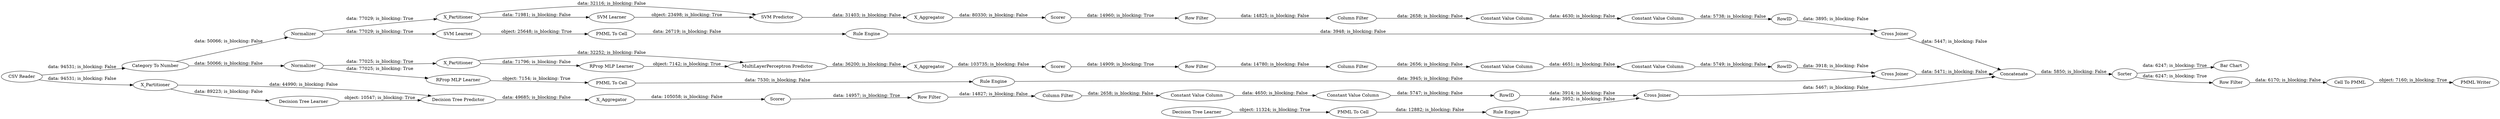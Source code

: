 digraph {
	"-3336549256426843088_2" [label=X_Partitioner]
	"-3336549256426843088_31" [label="RProp MLP Learner"]
	"4384552727378950076_62" [label="CSV Reader"]
	"-8465889603542516794_32" [label="SVM Predictor"]
	"4384552727378950076_60" [label=Concatenate]
	"-3336549256426843088_7" [label=X_Aggregator]
	"-2281679964039313572_294" [label="Column Filter"]
	"-4161064334973927188_290" [label="Constant Value Column"]
	"-8465889603542516794_7" [label=X_Aggregator]
	"-2281679964039313572_293" [label=RowID]
	"-8465889603542516794_41" [label=Scorer]
	"-8465889603542516794_40" [label=Normalizer]
	"-1401044474675073444_34" [label="PMML To Cell"]
	"-4161064334973927188_294" [label="Column Filter"]
	"4384552727378950076_59" [label="Bar Chart"]
	"-8465889603542516794_39" [label="Cross Joiner"]
	"4384552727378950076_52" [label=Sorter]
	"-2281679964039313572_290" [label="Constant Value Column"]
	"-1401044474675073444_35" [label="Rule Engine"]
	"-8465889603542516794_2" [label=X_Partitioner]
	"-919122175474934016_31" [label="Decision Tree Learner"]
	"-919122175474934016_38" [label="Cross Joiner"]
	"-4161064334973927188_292" [label="Constant Value Column"]
	"-1450962471133341385_33" [label="Decision Tree Learner"]
	"4384552727378950076_53" [label="Row Filter"]
	"-919122175474934016_2" [label=X_Partitioner]
	"-2281679964039313572_292" [label="Constant Value Column"]
	"-919122175474934016_7" [label=X_Aggregator]
	"-919122175474934016_39" [label=Scorer]
	"4384552727378950076_61" [label="PMML Writer"]
	"-8465889603542516794_31" [label="SVM Learner"]
	"-3336549256426843088_32" [label="MultiLayerPerceptron Predictor"]
	"-8357807886001922477_292" [label="Constant Value Column"]
	"-8357807886001922477_293" [label=RowID]
	"-2281679964039313572_9" [label="Row Filter"]
	"-4161064334973927188_9" [label="Row Filter"]
	"-1450962471133341385_34" [label="Rule Engine"]
	"-3336549256426843088_39" [label=Normalizer]
	"-8357807886001922477_294" [label="Column Filter"]
	"-8357807886001922477_9" [label="Row Filter"]
	"-1401044474675073444_33" [label="SVM Learner"]
	"4384552727378950076_54" [label="Cell To PMML"]
	"-1450962471133341385_28" [label="PMML To Cell"]
	"4567343590609941900_22" [label="PMML To Cell"]
	"4567343590609941900_35" [label="RProp MLP Learner"]
	"4567343590609941900_34" [label="Rule Engine"]
	"-8357807886001922477_290" [label="Constant Value Column"]
	"-3336549256426843088_40" [label=Scorer]
	"-919122175474934016_32" [label="Decision Tree Predictor"]
	"-3336549256426843088_38" [label="Cross Joiner"]
	"-4161064334973927188_293" [label=RowID]
	"4384552727378950076_58" [label="Category To Number"]
	"4384552727378950076_60" -> "4384552727378950076_52" [label="data: 5850; is_blocking: False"]
	"-3336549256426843088_39" -> "-3336549256426843088_2" [label="data: 77025; is_blocking: True"]
	"4384552727378950076_58" -> "-3336549256426843088_39" [label="data: 50066; is_blocking: False"]
	"-1450962471133341385_34" -> "-919122175474934016_38" [label="data: 3952; is_blocking: False"]
	"-2281679964039313572_294" -> "-2281679964039313572_290" [label="data: 2658; is_blocking: False"]
	"-8357807886001922477_9" -> "-8357807886001922477_294" [label="data: 14825; is_blocking: False"]
	"-919122175474934016_2" -> "-919122175474934016_32" [label="data: 44990; is_blocking: False"]
	"-919122175474934016_2" -> "-919122175474934016_31" [label="data: 89223; is_blocking: False"]
	"-919122175474934016_7" -> "-919122175474934016_39" [label="data: 105058; is_blocking: False"]
	"-3336549256426843088_31" -> "-3336549256426843088_32" [label="object: 7142; is_blocking: True"]
	"-8465889603542516794_2" -> "-8465889603542516794_31" [label="data: 71981; is_blocking: False"]
	"-8357807886001922477_292" -> "-8357807886001922477_293" [label="data: 5738; is_blocking: False"]
	"-4161064334973927188_9" -> "-4161064334973927188_294" [label="data: 14780; is_blocking: False"]
	"4567343590609941900_35" -> "4567343590609941900_22" [label="object: 7154; is_blocking: True"]
	"-3336549256426843088_38" -> "4384552727378950076_60" [label="data: 5471; is_blocking: False"]
	"-4161064334973927188_290" -> "-4161064334973927188_292" [label="data: 4651; is_blocking: False"]
	"-3336549256426843088_40" -> "-4161064334973927188_9" [label="data: 14909; is_blocking: True"]
	"-1401044474675073444_35" -> "-8465889603542516794_39" [label="data: 3948; is_blocking: False"]
	"-2281679964039313572_290" -> "-2281679964039313572_292" [label="data: 4650; is_blocking: False"]
	"-2281679964039313572_293" -> "-919122175474934016_38" [label="data: 3914; is_blocking: False"]
	"-8465889603542516794_40" -> "-1401044474675073444_33" [label="data: 77029; is_blocking: True"]
	"-3336549256426843088_2" -> "-3336549256426843088_31" [label="data: 71796; is_blocking: False"]
	"-3336549256426843088_7" -> "-3336549256426843088_40" [label="data: 103735; is_blocking: False"]
	"-2281679964039313572_9" -> "-2281679964039313572_294" [label="data: 14827; is_blocking: False"]
	"-4161064334973927188_292" -> "-4161064334973927188_293" [label="data: 5749; is_blocking: False"]
	"-919122175474934016_32" -> "-919122175474934016_7" [label="data: 49685; is_blocking: False"]
	"4384552727378950076_54" -> "4384552727378950076_61" [label="object: 7160; is_blocking: True"]
	"-1401044474675073444_34" -> "-1401044474675073444_35" [label="data: 26719; is_blocking: False"]
	"4567343590609941900_22" -> "4567343590609941900_34" [label="data: 7530; is_blocking: False"]
	"4384552727378950076_62" -> "4384552727378950076_58" [label="data: 94531; is_blocking: False"]
	"-8465889603542516794_2" -> "-8465889603542516794_32" [label="data: 32116; is_blocking: False"]
	"-8357807886001922477_290" -> "-8357807886001922477_292" [label="data: 4630; is_blocking: False"]
	"-2281679964039313572_292" -> "-2281679964039313572_293" [label="data: 5747; is_blocking: False"]
	"-8465889603542516794_40" -> "-8465889603542516794_2" [label="data: 77029; is_blocking: True"]
	"-3336549256426843088_2" -> "-3336549256426843088_32" [label="data: 32252; is_blocking: False"]
	"-8357807886001922477_293" -> "-8465889603542516794_39" [label="data: 3895; is_blocking: False"]
	"-8465889603542516794_39" -> "4384552727378950076_60" [label="data: 5447; is_blocking: False"]
	"4384552727378950076_62" -> "-919122175474934016_2" [label="data: 94531; is_blocking: False"]
	"4384552727378950076_52" -> "4384552727378950076_59" [label="data: 6247; is_blocking: True"]
	"-3336549256426843088_39" -> "4567343590609941900_35" [label="data: 77025; is_blocking: True"]
	"-8465889603542516794_7" -> "-8465889603542516794_41" [label="data: 80330; is_blocking: False"]
	"-8357807886001922477_294" -> "-8357807886001922477_290" [label="data: 2658; is_blocking: False"]
	"-3336549256426843088_32" -> "-3336549256426843088_7" [label="data: 36200; is_blocking: False"]
	"-4161064334973927188_293" -> "-3336549256426843088_38" [label="data: 3918; is_blocking: False"]
	"-4161064334973927188_294" -> "-4161064334973927188_290" [label="data: 2656; is_blocking: False"]
	"-919122175474934016_31" -> "-919122175474934016_32" [label="object: 10547; is_blocking: True"]
	"-8465889603542516794_31" -> "-8465889603542516794_32" [label="object: 23498; is_blocking: True"]
	"-8465889603542516794_32" -> "-8465889603542516794_7" [label="data: 31403; is_blocking: False"]
	"-1401044474675073444_33" -> "-1401044474675073444_34" [label="object: 25648; is_blocking: True"]
	"-1450962471133341385_28" -> "-1450962471133341385_34" [label="data: 12882; is_blocking: False"]
	"4384552727378950076_53" -> "4384552727378950076_54" [label="data: 6170; is_blocking: False"]
	"-919122175474934016_39" -> "-2281679964039313572_9" [label="data: 14957; is_blocking: True"]
	"4384552727378950076_52" -> "4384552727378950076_53" [label="data: 6247; is_blocking: True"]
	"-1450962471133341385_33" -> "-1450962471133341385_28" [label="object: 11324; is_blocking: True"]
	"4567343590609941900_34" -> "-3336549256426843088_38" [label="data: 3945; is_blocking: False"]
	"-919122175474934016_38" -> "4384552727378950076_60" [label="data: 5467; is_blocking: False"]
	"4384552727378950076_58" -> "-8465889603542516794_40" [label="data: 50066; is_blocking: False"]
	"-8465889603542516794_41" -> "-8357807886001922477_9" [label="data: 14960; is_blocking: True"]
	rankdir=LR
}
